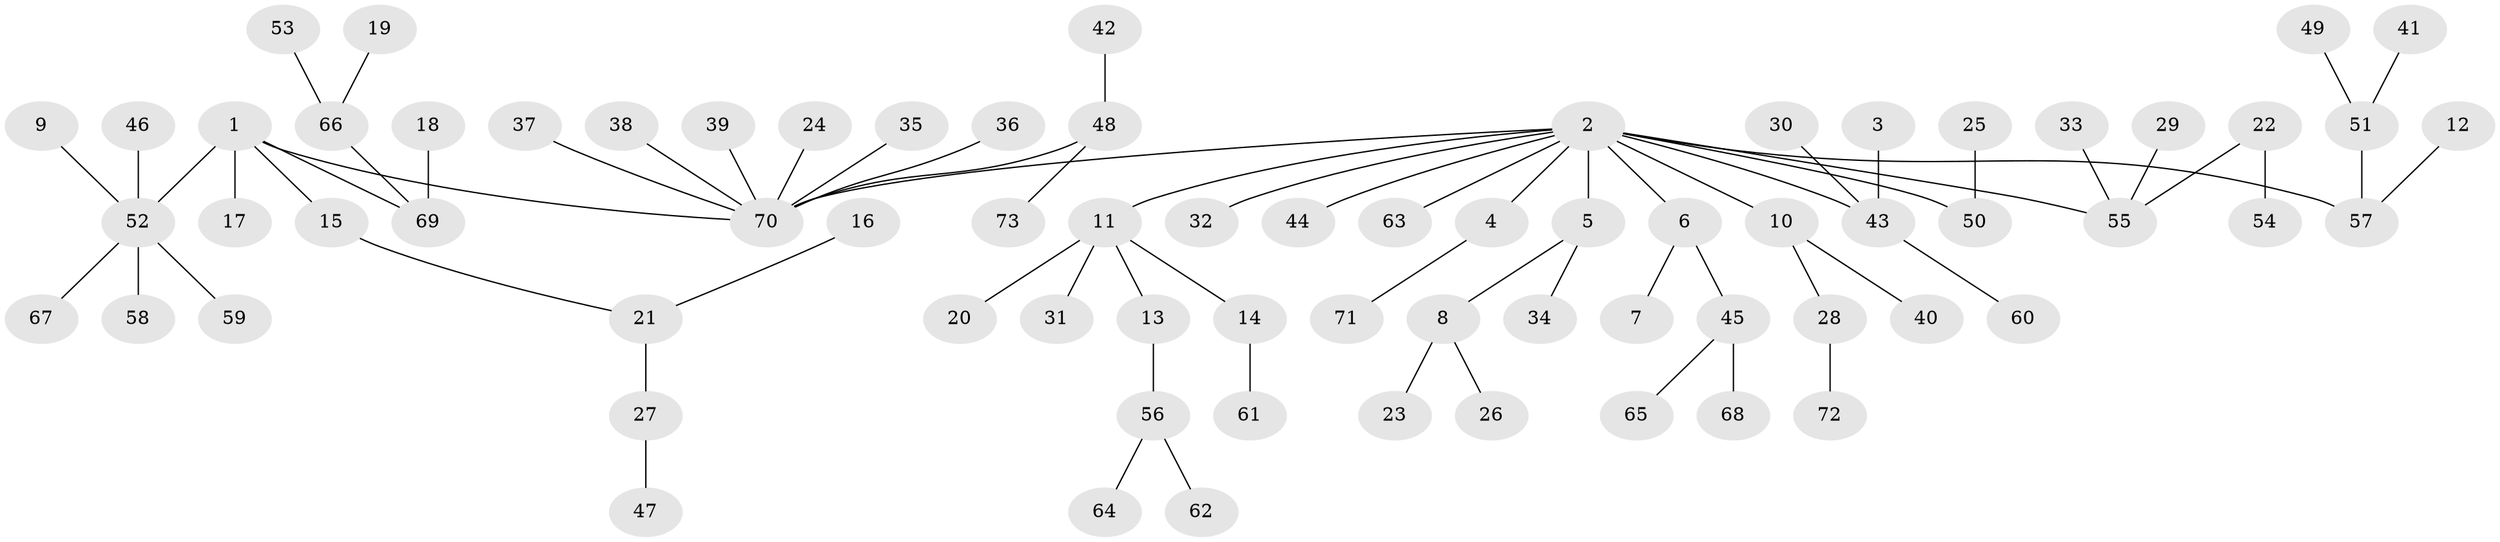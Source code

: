 // original degree distribution, {7: 0.013793103448275862, 4: 0.06896551724137931, 5: 0.034482758620689655, 3: 0.09655172413793103, 2: 0.296551724137931, 1: 0.47586206896551725, 6: 0.013793103448275862}
// Generated by graph-tools (version 1.1) at 2025/26/03/09/25 03:26:25]
// undirected, 73 vertices, 72 edges
graph export_dot {
graph [start="1"]
  node [color=gray90,style=filled];
  1;
  2;
  3;
  4;
  5;
  6;
  7;
  8;
  9;
  10;
  11;
  12;
  13;
  14;
  15;
  16;
  17;
  18;
  19;
  20;
  21;
  22;
  23;
  24;
  25;
  26;
  27;
  28;
  29;
  30;
  31;
  32;
  33;
  34;
  35;
  36;
  37;
  38;
  39;
  40;
  41;
  42;
  43;
  44;
  45;
  46;
  47;
  48;
  49;
  50;
  51;
  52;
  53;
  54;
  55;
  56;
  57;
  58;
  59;
  60;
  61;
  62;
  63;
  64;
  65;
  66;
  67;
  68;
  69;
  70;
  71;
  72;
  73;
  1 -- 15 [weight=1.0];
  1 -- 17 [weight=1.0];
  1 -- 52 [weight=1.0];
  1 -- 69 [weight=1.0];
  1 -- 70 [weight=1.0];
  2 -- 4 [weight=1.0];
  2 -- 5 [weight=1.0];
  2 -- 6 [weight=1.0];
  2 -- 10 [weight=1.0];
  2 -- 11 [weight=1.0];
  2 -- 32 [weight=1.0];
  2 -- 43 [weight=1.0];
  2 -- 44 [weight=1.0];
  2 -- 50 [weight=1.0];
  2 -- 55 [weight=1.0];
  2 -- 57 [weight=1.0];
  2 -- 63 [weight=1.0];
  2 -- 70 [weight=1.0];
  3 -- 43 [weight=1.0];
  4 -- 71 [weight=1.0];
  5 -- 8 [weight=1.0];
  5 -- 34 [weight=1.0];
  6 -- 7 [weight=1.0];
  6 -- 45 [weight=1.0];
  8 -- 23 [weight=1.0];
  8 -- 26 [weight=1.0];
  9 -- 52 [weight=1.0];
  10 -- 28 [weight=1.0];
  10 -- 40 [weight=1.0];
  11 -- 13 [weight=1.0];
  11 -- 14 [weight=1.0];
  11 -- 20 [weight=1.0];
  11 -- 31 [weight=1.0];
  12 -- 57 [weight=1.0];
  13 -- 56 [weight=1.0];
  14 -- 61 [weight=1.0];
  15 -- 21 [weight=1.0];
  16 -- 21 [weight=1.0];
  18 -- 69 [weight=1.0];
  19 -- 66 [weight=1.0];
  21 -- 27 [weight=1.0];
  22 -- 54 [weight=1.0];
  22 -- 55 [weight=1.0];
  24 -- 70 [weight=1.0];
  25 -- 50 [weight=1.0];
  27 -- 47 [weight=1.0];
  28 -- 72 [weight=1.0];
  29 -- 55 [weight=1.0];
  30 -- 43 [weight=1.0];
  33 -- 55 [weight=1.0];
  35 -- 70 [weight=1.0];
  36 -- 70 [weight=1.0];
  37 -- 70 [weight=1.0];
  38 -- 70 [weight=1.0];
  39 -- 70 [weight=1.0];
  41 -- 51 [weight=1.0];
  42 -- 48 [weight=1.0];
  43 -- 60 [weight=1.0];
  45 -- 65 [weight=1.0];
  45 -- 68 [weight=1.0];
  46 -- 52 [weight=1.0];
  48 -- 70 [weight=1.0];
  48 -- 73 [weight=1.0];
  49 -- 51 [weight=1.0];
  51 -- 57 [weight=1.0];
  52 -- 58 [weight=1.0];
  52 -- 59 [weight=1.0];
  52 -- 67 [weight=1.0];
  53 -- 66 [weight=1.0];
  56 -- 62 [weight=1.0];
  56 -- 64 [weight=1.0];
  66 -- 69 [weight=1.0];
}
